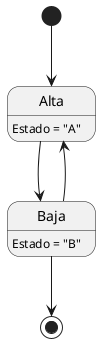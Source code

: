 @startuml empleados
Alta: Estado = "A"
Baja: Estado = "B"

[*] --> Alta
Baja --> [*]
Alta --> Baja
Baja --> Alta

@enduml

@startuml tareas
Pendiente: Estado = "P"
EnProceso: Estado = "E"
Finalizada: Estado = "F"
Pausada: Estado = "S"
Cancelada: Estado = "C"
Verificada: Estado = "V"

[*] --> Pendiente
Pendiente --> [*]
Cancelada --> [*]
Pendiente --> EnProceso
EnProceso --> Cancelada
EnProceso --> Finalizada
EnProceso --> Pausada
Finalizada --> EnProceso
Pausada --> EnProceso
Pausada --> Cancelada
Cancelada --> EnProceso
Finalizada --> Cancelada
Finalizada --> Verificada
Verificada --> EnProceso

@enduml

@startuml lineasProducto
Pendiente: Estado = "P"
Cancelada: Estado = "C"
NoUtilizada: Estado = "N"
Utilizada: Estado = "U"
PendienteDeProduccion: Estado = "F "
PendienteDeProduccion:(No tiene tareas | Sus tareas estan pendientes)
EnProduccion: Estado = "F"
EnProduccion: Tiene tareas y no estan pendientes
Verificada: Estado = "V"
Entregada: Estado = "D"

left to right direction
[*] --> Pendiente
Pendiente --> [*]
[*] --> PendienteDeProduccion
PendienteDeProduccion --> [*]
Pendiente --> Utilizada
Utilizada --> Pendiente
Pendiente --> NoUtilizada
NoUtilizada --> Pendiente
Pendiente --> Cancelada
Pendiente --> PendienteDeProduccion
Pendiente --> Verificada
PendienteDeProduccion --> Cancelada
PendienteDeProduccion --> EnProduccion
EnProduccion --> Cancelada
EnProduccion --> Verificada
Verificada --> Entregada


@enduml

@startuml presupuestos

EnCreacion: Estado = "E"
Creado: Estado = "C"
Vendido: Estado = "V"

[*] --> EnCreacion
EnCreacion --> Creado
Creado --> Vendido
Vendido --> Creado
EnCreacion --> [*]
Creado --> [*]

@enduml

@startuml ventas
left to right direction

EnCreacion: Estado = "E"
EnRevision: Estado = "R"
Cancelada: Estado = "C"
Cancelada: Todas las lineas estan canceladas
Pendiente: Estado = "C"
Entregada: Estado = "C"
Entregada: Todas las lineas no canceladas estan entregadas

[*] --> EnCreacion: Desde Ventas
[*] --> EnCreacion: Desde Presupuestos
EnCreacion --> [*]
EnCreacion -> EnRevision
EnCreacion --> Pendiente
EnCreacion --> Cancelada
EnRevision --> Cancelada
EnRevision --> Pendiente
Pendiente --> Cancelada
Pendiente --> Entregada

@enduml

@startuml ordenesProduccion
EnCreacion: Estado = "E"
Pendiente: Estado = "C"
Pendiente: Todas las lineas de producto no canceladas, no verificadas y no entregadas estan pendiente de produccion
EnProduccion: Estado = "C"
EnProduccion: Al menos una linea esta en produccion
Verificada: Estado = "C"
Verificada: Todas las lineas de producto no canceladas estan verificadas o entregadas
Cancelada: Estado = "C"
Cancelada: Todas las lineas de producto se encuentran canceladas

[*]--> EnCreacion: Desde Ventas
[*]--> EnCreacion: Desde Ordenes de Produccion
EnCreacion --> [*]
EnCreacion -->Pendiente
Pendiente --> EnProduccion
Pendiente --> Cancelada
EnProduccion --> Verificada
@enduml

